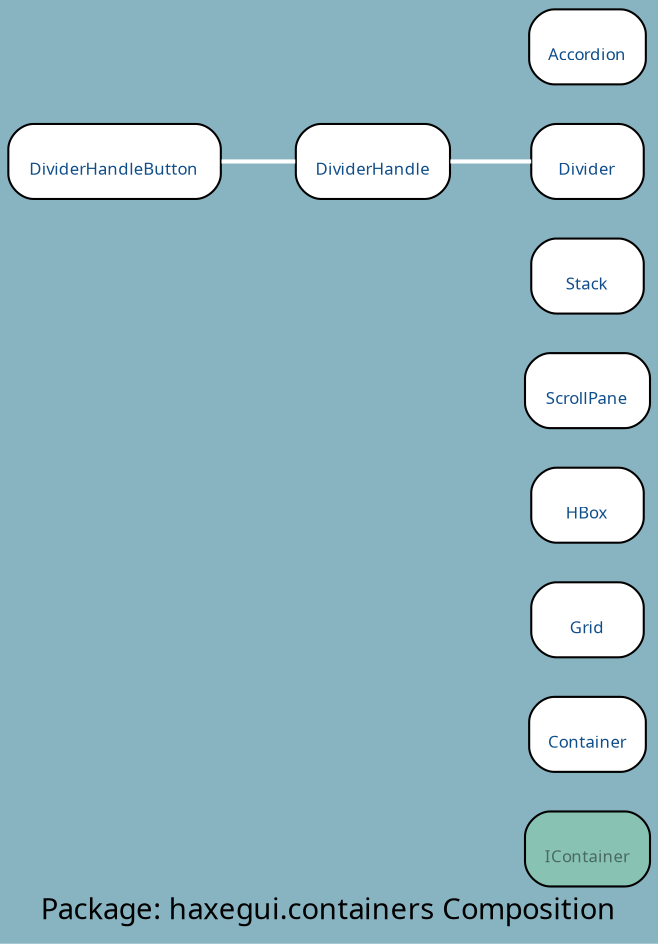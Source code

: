 digraph uml {
	graph [label="Package: haxegui.containers Composition", ratio=compress, rankdir=RL, smoothing=avg_dist, overlap=false, fontname="DejaVu Sans Condenesed", fontsize=14, bgcolor="#88B3C1", fontcolor=black];
	node [label="\N", fontname="DejaVu Sans Condenesed", fontsize=8, shape=record, color=black, fontcolor=black];
	edge [fontname="DejaVu Sans Condenesed", fontsize=8, color=black, fontcolor=black];
	graph [lp="156,12",
		bb="0,0,312,439"];
	"haxegui.containers.IContainer" [label="{\nIContainer}", fontcolor="#496962", style="rounded,filled", fillcolor="#88c2b3", URL="../types/haxegui/containers/IContainer.html", tooltip="\nIContainer", pos="281,43", rects="251,25,311,61", width="0.83", height="0.50"];
	"haxegui.containers.Container" [label="{\nContainer}", fontcolor="#104E8B", style="rounded,filled", fillcolor=white, URL="../types/haxegui/containers/Container.html", tooltip="\nContainer", pos="281,97", rects="253,79,310,115", width="0.78", height="0.50"];
	"haxegui.containers.Grid" [label="{\nGrid}", fontcolor="#104E8B", style="rounded,filled", fillcolor=white, URL="../types/haxegui/containers/Grid.html", tooltip="\nGrid", pos="281,151", rects="254,133,308,169", width="0.75", height="0.50"];
	"haxegui.containers.HBox" [label="{\nHBox}", fontcolor="#104E8B", style="rounded,filled", fillcolor=white, URL="../types/haxegui/containers/HBox.html", tooltip="\nHBox", pos="281,205", rects="254,187,308,223", width="0.75", height="0.50"];
	"haxegui.containers.ScrollPane" [label="{\nScrollPane}", fontcolor="#104E8B", style="rounded,filled", fillcolor=white, URL="../types/haxegui/containers/ScrollPane.html", tooltip="\nScrollPane", pos="281,259", rects="251,241,312,277", width="0.83", height="0.50"];
	"haxegui.containers.Stack" [label="{\nStack}", fontcolor="#104E8B", style="rounded,filled", fillcolor=white, URL="../types/haxegui/containers/Stack.html", tooltip="\nStack", pos="281,313", rects="254,295,308,331", width="0.75", height="0.50"];
	"haxegui.containers.DividerHandle" [label="{\nDividerHandle}", fontcolor="#104E8B", style="rounded,filled", fillcolor=white, URL="../types/haxegui/containers/DividerHandle.html", tooltip="\nDividerHandle", pos="176,367", rects="139,349,214,385", width="1.03", height="0.50"];
	"haxegui.containers.DividerHandleButton" [label="{\nDividerHandleButton}", fontcolor="#104E8B", style="rounded,filled", fillcolor=white, URL="../types/haxegui/containers/DividerHandleButton.html", tooltip="\nDividerHandleButton", pos="51,367", rects="0,349,102,385", width="1.42", height="0.50"];
	"haxegui.containers.Divider" [label="{\nDivider}", fontcolor="#104E8B", style="rounded,filled", fillcolor=white, URL="../types/haxegui/containers/Divider.html", tooltip="\nDivider", pos="281,367", rects="254,349,308,385", width="0.75", height="0.50"];
	"haxegui.containers.Accordion" [label="{\nAccordion}", fontcolor="#104E8B", style="rounded,filled", fillcolor=white, URL="../types/haxegui/containers/Accordion.html", tooltip="\nAccordion", pos="281,421", rects="253,403,310,439", width="0.78", height="0.50"];
	"haxegui.containers.DividerHandle" -> "haxegui.containers.DividerHandleButton" [color=white, style=bold, arrowhead=none, arrowtail=diamond, arrowsize=1, pos="s,139,367 127,367 119,367 111,367 102,367"];
	"haxegui.containers.Divider" -> "haxegui.containers.DividerHandle" [color=white, style=bold, arrowhead=none, arrowtail=diamond, arrowsize=1, pos="s,254,367 242,367 233,367 223,367 214,367"];
}
